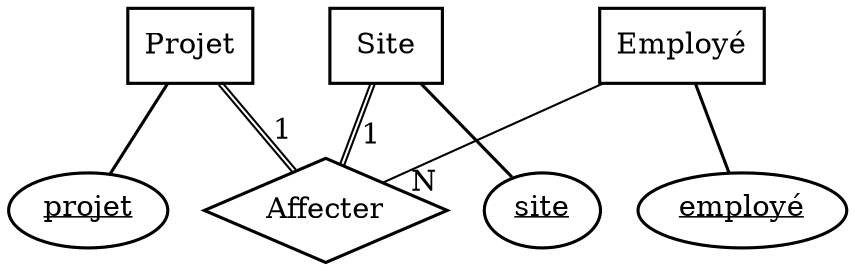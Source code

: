 // Generated by Mocodo 4.0.2

graph{
  start=42

  // Entities
  node [
    shape=box
    style=filled
    penwidth=1.5
    fillcolor="#FFFFFF"
  ]
  1 [label="Projet"]
  4 [label="Site"]
  5 [label="Employé"]

  // Normal entity attributes
  node [
    shape=oval
    penwidth=1.5
    fillcolor="#FFFFFF"
  ]

  // Weak and strong entity attributes
  2 [label=<<u>projet</u>>]
  6 [label=<<u>site</u>>]
  7 [label=<<u>employé</u>>]

  // Relationships
  node [
    shape=diamond
    height=0.7
    penwidth=1.5
    fillcolor="#FFFFFF"
  ]
  3 [label="Affecter"]

  // Edges between entities and attributes
  edge [
    penwidth=1.5
  ]
  1 -- 2
  4 -- 6
  5 -- 7

  // Edges between entities and relationships
  edge [
    penwidth=1
    color="#000000:#000000"
    labeldistance=2
    headlabel=1
  ]
  1 -- 3
  4 -- 3
  edge [headlabel=N]
  5 -- 3 [color="#000000"]
}